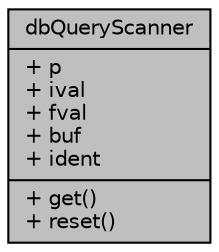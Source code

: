 digraph "dbQueryScanner"
{
 // INTERACTIVE_SVG=YES
 // LATEX_PDF_SIZE
  edge [fontname="Helvetica",fontsize="10",labelfontname="Helvetica",labelfontsize="10"];
  node [fontname="Helvetica",fontsize="10",shape=record];
  Node1 [label="{dbQueryScanner\n|+ p\l+ ival\l+ fval\l+ buf\l+ ident\l|+ get()\l+ reset()\l}",height=0.2,width=0.4,color="black", fillcolor="grey75", style="filled", fontcolor="black",tooltip=" "];
}
